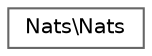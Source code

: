 digraph "Graphical Class Hierarchy"
{
 // LATEX_PDF_SIZE
  bgcolor="transparent";
  edge [fontname=Helvetica,fontsize=10,labelfontname=Helvetica,labelfontsize=10];
  node [fontname=Helvetica,fontsize=10,shape=box,height=0.2,width=0.4];
  rankdir="LR";
  Node0 [id="Node000000",label="Nats\\Nats",height=0.2,width=0.4,color="grey40", fillcolor="white", style="filled",URL="$classNats_1_1Nats.html",tooltip=" "];
}
